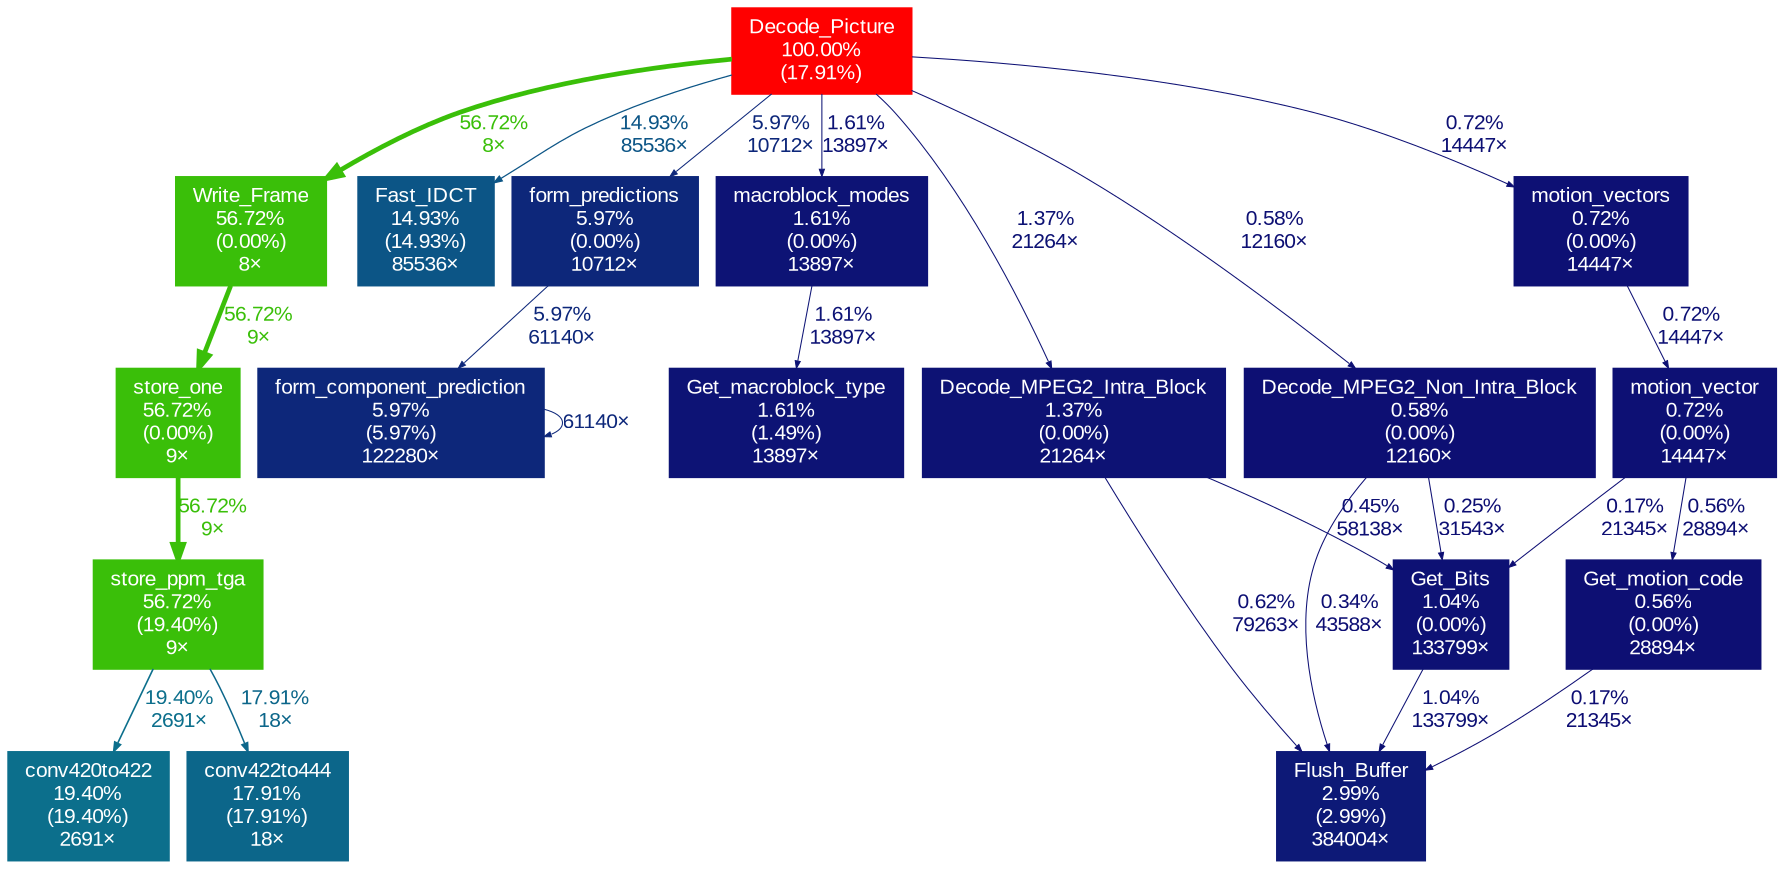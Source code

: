 digraph {
	graph [fontname=Arial, nodesep=0.125, ranksep=0.25];
	node [fontcolor=white, fontname=Arial, height=0, shape=box, style=filled, width=0];
	edge [fontname=Arial];
	1 [color="#ff0000", fontcolor="#ffffff", fontsize="10.00", label="Decode_Picture\n100.00%\n(17.91%)"];
	1 -> 4 [arrowsize="0.75", color="#3abf09", fontcolor="#3abf09", fontsize="10.00", label="56.72%\n8×", labeldistance="2.27", penwidth="2.27"];
	1 -> 7 [arrowsize="0.39", color="#0c5586", fontcolor="#0c5586", fontsize="10.00", label="14.93%\n85536×", labeldistance="0.60", penwidth="0.60"];
	1 -> 9 [arrowsize="0.35", color="#0d277a", fontcolor="#0d277a", fontsize="10.00", label="5.97%\n10712×", labeldistance="0.50", penwidth="0.50"];
	1 -> 12 [arrowsize="0.35", color="#0d1375", fontcolor="#0d1375", fontsize="10.00", label="1.61%\n13897×", labeldistance="0.50", penwidth="0.50"];
	1 -> 13 [arrowsize="0.35", color="#0d1274", fontcolor="#0d1274", fontsize="10.00", label="1.37%\n21264×", labeldistance="0.50", penwidth="0.50"];
	1 -> 16 [arrowsize="0.35", color="#0d1074", fontcolor="#0d1074", fontsize="10.00", label="0.72%\n14447×", labeldistance="0.50", penwidth="0.50"];
	1 -> 17 [arrowsize="0.35", color="#0d0f73", fontcolor="#0d0f73", fontsize="10.00", label="0.58%\n12160×", labeldistance="0.50", penwidth="0.50"];
	2 [color="#3abf09", fontcolor="#ffffff", fontsize="10.00", label="store_one\n56.72%\n(0.00%)\n9×"];
	2 -> 3 [arrowsize="0.75", color="#3abf09", fontcolor="#3abf09", fontsize="10.00", label="56.72%\n9×", labeldistance="2.27", penwidth="2.27"];
	3 [color="#3abf09", fontcolor="#ffffff", fontsize="10.00", label="store_ppm_tga\n56.72%\n(19.40%)\n9×"];
	3 -> 5 [arrowsize="0.44", color="#0c6f8c", fontcolor="#0c6f8c", fontsize="10.00", label="19.40%\n2691×", labeldistance="0.78", penwidth="0.78"];
	3 -> 6 [arrowsize="0.42", color="#0c668a", fontcolor="#0c668a", fontsize="10.00", label="17.91%\n18×", labeldistance="0.72", penwidth="0.72"];
	4 [color="#3abf09", fontcolor="#ffffff", fontsize="10.00", label="Write_Frame\n56.72%\n(0.00%)\n8×"];
	4 -> 2 [arrowsize="0.75", color="#3abf09", fontcolor="#3abf09", fontsize="10.00", label="56.72%\n9×", labeldistance="2.27", penwidth="2.27"];
	5 [color="#0c6f8c", fontcolor="#ffffff", fontsize="10.00", label="conv420to422\n19.40%\n(19.40%)\n2691×"];
	6 [color="#0c668a", fontcolor="#ffffff", fontsize="10.00", label="conv422to444\n17.91%\n(17.91%)\n18×"];
	7 [color="#0c5586", fontcolor="#ffffff", fontsize="10.00", label="Fast_IDCT\n14.93%\n(14.93%)\n85536×"];
	8 [color="#0d277a", fontcolor="#ffffff", fontsize="10.00", label="form_component_prediction\n5.97%\n(5.97%)\n122280×"];
	8 -> 8 [arrowsize="0.35", color="#0d277a", fontcolor="#0d277a", fontsize="10.00", label="61140×", labeldistance="0.50", penwidth="0.50"];
	9 [color="#0d277a", fontcolor="#ffffff", fontsize="10.00", label="form_predictions\n5.97%\n(0.00%)\n10712×"];
	9 -> 8 [arrowsize="0.35", color="#0d277a", fontcolor="#0d277a", fontsize="10.00", label="5.97%\n61140×", labeldistance="0.50", penwidth="0.50"];
	10 [color="#0d1977", fontcolor="#ffffff", fontsize="10.00", label="Flush_Buffer\n2.99%\n(2.99%)\n384004×"];
	11 [color="#0d1375", fontcolor="#ffffff", fontsize="10.00", label="Get_macroblock_type\n1.61%\n(1.49%)\n13897×"];
	12 [color="#0d1375", fontcolor="#ffffff", fontsize="10.00", label="macroblock_modes\n1.61%\n(0.00%)\n13897×"];
	12 -> 11 [arrowsize="0.35", color="#0d1375", fontcolor="#0d1375", fontsize="10.00", label="1.61%\n13897×", labeldistance="0.50", penwidth="0.50"];
	13 [color="#0d1274", fontcolor="#ffffff", fontsize="10.00", label="Decode_MPEG2_Intra_Block\n1.37%\n(0.00%)\n21264×"];
	13 -> 10 [arrowsize="0.35", color="#0d0f74", fontcolor="#0d0f74", fontsize="10.00", label="0.62%\n79263×", labeldistance="0.50", penwidth="0.50"];
	13 -> 14 [arrowsize="0.35", color="#0d0f73", fontcolor="#0d0f73", fontsize="10.00", label="0.45%\n58138×", labeldistance="0.50", penwidth="0.50"];
	14 [color="#0d1174", fontcolor="#ffffff", fontsize="10.00", label="Get_Bits\n1.04%\n(0.00%)\n133799×"];
	14 -> 10 [arrowsize="0.35", color="#0d1174", fontcolor="#0d1174", fontsize="10.00", label="1.04%\n133799×", labeldistance="0.50", penwidth="0.50"];
	15 [color="#0d1074", fontcolor="#ffffff", fontsize="10.00", label="motion_vector\n0.72%\n(0.00%)\n14447×"];
	15 -> 14 [arrowsize="0.35", color="#0d0d73", fontcolor="#0d0d73", fontsize="10.00", label="0.17%\n21345×", labeldistance="0.50", penwidth="0.50"];
	15 -> 18 [arrowsize="0.35", color="#0d0f73", fontcolor="#0d0f73", fontsize="10.00", label="0.56%\n28894×", labeldistance="0.50", penwidth="0.50"];
	16 [color="#0d1074", fontcolor="#ffffff", fontsize="10.00", label="motion_vectors\n0.72%\n(0.00%)\n14447×"];
	16 -> 15 [arrowsize="0.35", color="#0d1074", fontcolor="#0d1074", fontsize="10.00", label="0.72%\n14447×", labeldistance="0.50", penwidth="0.50"];
	17 [color="#0d0f73", fontcolor="#ffffff", fontsize="10.00", label="Decode_MPEG2_Non_Intra_Block\n0.58%\n(0.00%)\n12160×"];
	17 -> 10 [arrowsize="0.35", color="#0d0e73", fontcolor="#0d0e73", fontsize="10.00", label="0.34%\n43588×", labeldistance="0.50", penwidth="0.50"];
	17 -> 14 [arrowsize="0.35", color="#0d0e73", fontcolor="#0d0e73", fontsize="10.00", label="0.25%\n31543×", labeldistance="0.50", penwidth="0.50"];
	18 [color="#0d0f73", fontcolor="#ffffff", fontsize="10.00", label="Get_motion_code\n0.56%\n(0.00%)\n28894×"];
	18 -> 10 [arrowsize="0.35", color="#0d0d73", fontcolor="#0d0d73", fontsize="10.00", label="0.17%\n21345×", labeldistance="0.50", penwidth="0.50"];
}
